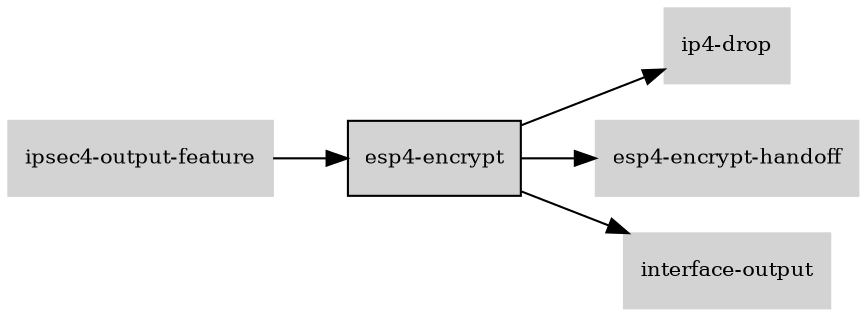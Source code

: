 digraph "esp4_encrypt_subgraph" {
  rankdir=LR;
  node [shape=box, style=filled, fontsize=10, color=lightgray, fontcolor=black, fillcolor=lightgray];
  "esp4-encrypt" [color=black, fontcolor=black, fillcolor=lightgray];
  edge [fontsize=8];
  "esp4-encrypt" -> "ip4-drop";
  "esp4-encrypt" -> "esp4-encrypt-handoff";
  "esp4-encrypt" -> "interface-output";
  "ipsec4-output-feature" -> "esp4-encrypt";
}
